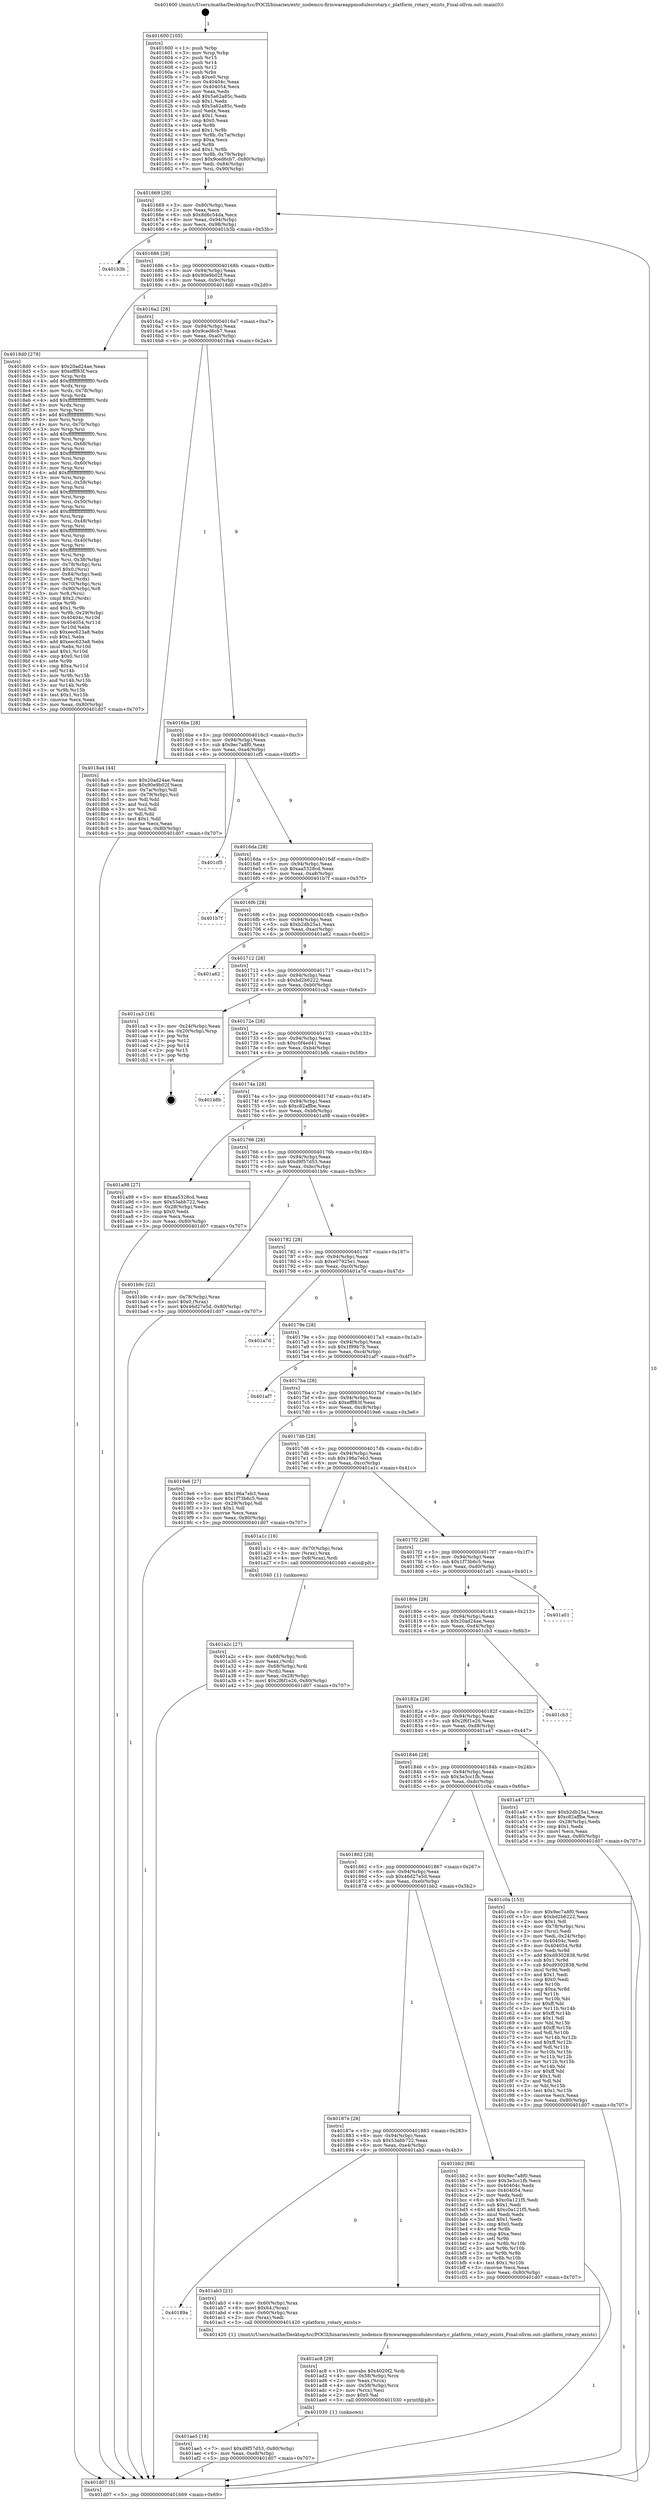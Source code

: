 digraph "0x401600" {
  label = "0x401600 (/mnt/c/Users/mathe/Desktop/tcc/POCII/binaries/extr_nodemcu-firmwareappmodulesrotary.c_platform_rotary_exists_Final-ollvm.out::main(0))"
  labelloc = "t"
  node[shape=record]

  Entry [label="",width=0.3,height=0.3,shape=circle,fillcolor=black,style=filled]
  "0x401669" [label="{
     0x401669 [29]\l
     | [instrs]\l
     &nbsp;&nbsp;0x401669 \<+3\>: mov -0x80(%rbp),%eax\l
     &nbsp;&nbsp;0x40166c \<+2\>: mov %eax,%ecx\l
     &nbsp;&nbsp;0x40166e \<+6\>: sub $0x8d6c54da,%ecx\l
     &nbsp;&nbsp;0x401674 \<+6\>: mov %eax,-0x94(%rbp)\l
     &nbsp;&nbsp;0x40167a \<+6\>: mov %ecx,-0x98(%rbp)\l
     &nbsp;&nbsp;0x401680 \<+6\>: je 0000000000401b3b \<main+0x53b\>\l
  }"]
  "0x401b3b" [label="{
     0x401b3b\l
  }", style=dashed]
  "0x401686" [label="{
     0x401686 [28]\l
     | [instrs]\l
     &nbsp;&nbsp;0x401686 \<+5\>: jmp 000000000040168b \<main+0x8b\>\l
     &nbsp;&nbsp;0x40168b \<+6\>: mov -0x94(%rbp),%eax\l
     &nbsp;&nbsp;0x401691 \<+5\>: sub $0x90e9b02f,%eax\l
     &nbsp;&nbsp;0x401696 \<+6\>: mov %eax,-0x9c(%rbp)\l
     &nbsp;&nbsp;0x40169c \<+6\>: je 00000000004018d0 \<main+0x2d0\>\l
  }"]
  Exit [label="",width=0.3,height=0.3,shape=circle,fillcolor=black,style=filled,peripheries=2]
  "0x4018d0" [label="{
     0x4018d0 [278]\l
     | [instrs]\l
     &nbsp;&nbsp;0x4018d0 \<+5\>: mov $0x20ad24ae,%eax\l
     &nbsp;&nbsp;0x4018d5 \<+5\>: mov $0xefff83f,%ecx\l
     &nbsp;&nbsp;0x4018da \<+3\>: mov %rsp,%rdx\l
     &nbsp;&nbsp;0x4018dd \<+4\>: add $0xfffffffffffffff0,%rdx\l
     &nbsp;&nbsp;0x4018e1 \<+3\>: mov %rdx,%rsp\l
     &nbsp;&nbsp;0x4018e4 \<+4\>: mov %rdx,-0x78(%rbp)\l
     &nbsp;&nbsp;0x4018e8 \<+3\>: mov %rsp,%rdx\l
     &nbsp;&nbsp;0x4018eb \<+4\>: add $0xfffffffffffffff0,%rdx\l
     &nbsp;&nbsp;0x4018ef \<+3\>: mov %rdx,%rsp\l
     &nbsp;&nbsp;0x4018f2 \<+3\>: mov %rsp,%rsi\l
     &nbsp;&nbsp;0x4018f5 \<+4\>: add $0xfffffffffffffff0,%rsi\l
     &nbsp;&nbsp;0x4018f9 \<+3\>: mov %rsi,%rsp\l
     &nbsp;&nbsp;0x4018fc \<+4\>: mov %rsi,-0x70(%rbp)\l
     &nbsp;&nbsp;0x401900 \<+3\>: mov %rsp,%rsi\l
     &nbsp;&nbsp;0x401903 \<+4\>: add $0xfffffffffffffff0,%rsi\l
     &nbsp;&nbsp;0x401907 \<+3\>: mov %rsi,%rsp\l
     &nbsp;&nbsp;0x40190a \<+4\>: mov %rsi,-0x68(%rbp)\l
     &nbsp;&nbsp;0x40190e \<+3\>: mov %rsp,%rsi\l
     &nbsp;&nbsp;0x401911 \<+4\>: add $0xfffffffffffffff0,%rsi\l
     &nbsp;&nbsp;0x401915 \<+3\>: mov %rsi,%rsp\l
     &nbsp;&nbsp;0x401918 \<+4\>: mov %rsi,-0x60(%rbp)\l
     &nbsp;&nbsp;0x40191c \<+3\>: mov %rsp,%rsi\l
     &nbsp;&nbsp;0x40191f \<+4\>: add $0xfffffffffffffff0,%rsi\l
     &nbsp;&nbsp;0x401923 \<+3\>: mov %rsi,%rsp\l
     &nbsp;&nbsp;0x401926 \<+4\>: mov %rsi,-0x58(%rbp)\l
     &nbsp;&nbsp;0x40192a \<+3\>: mov %rsp,%rsi\l
     &nbsp;&nbsp;0x40192d \<+4\>: add $0xfffffffffffffff0,%rsi\l
     &nbsp;&nbsp;0x401931 \<+3\>: mov %rsi,%rsp\l
     &nbsp;&nbsp;0x401934 \<+4\>: mov %rsi,-0x50(%rbp)\l
     &nbsp;&nbsp;0x401938 \<+3\>: mov %rsp,%rsi\l
     &nbsp;&nbsp;0x40193b \<+4\>: add $0xfffffffffffffff0,%rsi\l
     &nbsp;&nbsp;0x40193f \<+3\>: mov %rsi,%rsp\l
     &nbsp;&nbsp;0x401942 \<+4\>: mov %rsi,-0x48(%rbp)\l
     &nbsp;&nbsp;0x401946 \<+3\>: mov %rsp,%rsi\l
     &nbsp;&nbsp;0x401949 \<+4\>: add $0xfffffffffffffff0,%rsi\l
     &nbsp;&nbsp;0x40194d \<+3\>: mov %rsi,%rsp\l
     &nbsp;&nbsp;0x401950 \<+4\>: mov %rsi,-0x40(%rbp)\l
     &nbsp;&nbsp;0x401954 \<+3\>: mov %rsp,%rsi\l
     &nbsp;&nbsp;0x401957 \<+4\>: add $0xfffffffffffffff0,%rsi\l
     &nbsp;&nbsp;0x40195b \<+3\>: mov %rsi,%rsp\l
     &nbsp;&nbsp;0x40195e \<+4\>: mov %rsi,-0x38(%rbp)\l
     &nbsp;&nbsp;0x401962 \<+4\>: mov -0x78(%rbp),%rsi\l
     &nbsp;&nbsp;0x401966 \<+6\>: movl $0x0,(%rsi)\l
     &nbsp;&nbsp;0x40196c \<+6\>: mov -0x84(%rbp),%edi\l
     &nbsp;&nbsp;0x401972 \<+2\>: mov %edi,(%rdx)\l
     &nbsp;&nbsp;0x401974 \<+4\>: mov -0x70(%rbp),%rsi\l
     &nbsp;&nbsp;0x401978 \<+7\>: mov -0x90(%rbp),%r8\l
     &nbsp;&nbsp;0x40197f \<+3\>: mov %r8,(%rsi)\l
     &nbsp;&nbsp;0x401982 \<+3\>: cmpl $0x2,(%rdx)\l
     &nbsp;&nbsp;0x401985 \<+4\>: setne %r9b\l
     &nbsp;&nbsp;0x401989 \<+4\>: and $0x1,%r9b\l
     &nbsp;&nbsp;0x40198d \<+4\>: mov %r9b,-0x29(%rbp)\l
     &nbsp;&nbsp;0x401991 \<+8\>: mov 0x40404c,%r10d\l
     &nbsp;&nbsp;0x401999 \<+8\>: mov 0x404054,%r11d\l
     &nbsp;&nbsp;0x4019a1 \<+3\>: mov %r10d,%ebx\l
     &nbsp;&nbsp;0x4019a4 \<+6\>: sub $0xeec623a8,%ebx\l
     &nbsp;&nbsp;0x4019aa \<+3\>: sub $0x1,%ebx\l
     &nbsp;&nbsp;0x4019ad \<+6\>: add $0xeec623a8,%ebx\l
     &nbsp;&nbsp;0x4019b3 \<+4\>: imul %ebx,%r10d\l
     &nbsp;&nbsp;0x4019b7 \<+4\>: and $0x1,%r10d\l
     &nbsp;&nbsp;0x4019bb \<+4\>: cmp $0x0,%r10d\l
     &nbsp;&nbsp;0x4019bf \<+4\>: sete %r9b\l
     &nbsp;&nbsp;0x4019c3 \<+4\>: cmp $0xa,%r11d\l
     &nbsp;&nbsp;0x4019c7 \<+4\>: setl %r14b\l
     &nbsp;&nbsp;0x4019cb \<+3\>: mov %r9b,%r15b\l
     &nbsp;&nbsp;0x4019ce \<+3\>: and %r14b,%r15b\l
     &nbsp;&nbsp;0x4019d1 \<+3\>: xor %r14b,%r9b\l
     &nbsp;&nbsp;0x4019d4 \<+3\>: or %r9b,%r15b\l
     &nbsp;&nbsp;0x4019d7 \<+4\>: test $0x1,%r15b\l
     &nbsp;&nbsp;0x4019db \<+3\>: cmovne %ecx,%eax\l
     &nbsp;&nbsp;0x4019de \<+3\>: mov %eax,-0x80(%rbp)\l
     &nbsp;&nbsp;0x4019e1 \<+5\>: jmp 0000000000401d07 \<main+0x707\>\l
  }"]
  "0x4016a2" [label="{
     0x4016a2 [28]\l
     | [instrs]\l
     &nbsp;&nbsp;0x4016a2 \<+5\>: jmp 00000000004016a7 \<main+0xa7\>\l
     &nbsp;&nbsp;0x4016a7 \<+6\>: mov -0x94(%rbp),%eax\l
     &nbsp;&nbsp;0x4016ad \<+5\>: sub $0x9ced6cb7,%eax\l
     &nbsp;&nbsp;0x4016b2 \<+6\>: mov %eax,-0xa0(%rbp)\l
     &nbsp;&nbsp;0x4016b8 \<+6\>: je 00000000004018a4 \<main+0x2a4\>\l
  }"]
  "0x401ae5" [label="{
     0x401ae5 [18]\l
     | [instrs]\l
     &nbsp;&nbsp;0x401ae5 \<+7\>: movl $0xd9f57d53,-0x80(%rbp)\l
     &nbsp;&nbsp;0x401aec \<+6\>: mov %eax,-0xe8(%rbp)\l
     &nbsp;&nbsp;0x401af2 \<+5\>: jmp 0000000000401d07 \<main+0x707\>\l
  }"]
  "0x4018a4" [label="{
     0x4018a4 [44]\l
     | [instrs]\l
     &nbsp;&nbsp;0x4018a4 \<+5\>: mov $0x20ad24ae,%eax\l
     &nbsp;&nbsp;0x4018a9 \<+5\>: mov $0x90e9b02f,%ecx\l
     &nbsp;&nbsp;0x4018ae \<+3\>: mov -0x7a(%rbp),%dl\l
     &nbsp;&nbsp;0x4018b1 \<+4\>: mov -0x79(%rbp),%sil\l
     &nbsp;&nbsp;0x4018b5 \<+3\>: mov %dl,%dil\l
     &nbsp;&nbsp;0x4018b8 \<+3\>: and %sil,%dil\l
     &nbsp;&nbsp;0x4018bb \<+3\>: xor %sil,%dl\l
     &nbsp;&nbsp;0x4018be \<+3\>: or %dl,%dil\l
     &nbsp;&nbsp;0x4018c1 \<+4\>: test $0x1,%dil\l
     &nbsp;&nbsp;0x4018c5 \<+3\>: cmovne %ecx,%eax\l
     &nbsp;&nbsp;0x4018c8 \<+3\>: mov %eax,-0x80(%rbp)\l
     &nbsp;&nbsp;0x4018cb \<+5\>: jmp 0000000000401d07 \<main+0x707\>\l
  }"]
  "0x4016be" [label="{
     0x4016be [28]\l
     | [instrs]\l
     &nbsp;&nbsp;0x4016be \<+5\>: jmp 00000000004016c3 \<main+0xc3\>\l
     &nbsp;&nbsp;0x4016c3 \<+6\>: mov -0x94(%rbp),%eax\l
     &nbsp;&nbsp;0x4016c9 \<+5\>: sub $0x9ec7a8f0,%eax\l
     &nbsp;&nbsp;0x4016ce \<+6\>: mov %eax,-0xa4(%rbp)\l
     &nbsp;&nbsp;0x4016d4 \<+6\>: je 0000000000401cf5 \<main+0x6f5\>\l
  }"]
  "0x401d07" [label="{
     0x401d07 [5]\l
     | [instrs]\l
     &nbsp;&nbsp;0x401d07 \<+5\>: jmp 0000000000401669 \<main+0x69\>\l
  }"]
  "0x401600" [label="{
     0x401600 [105]\l
     | [instrs]\l
     &nbsp;&nbsp;0x401600 \<+1\>: push %rbp\l
     &nbsp;&nbsp;0x401601 \<+3\>: mov %rsp,%rbp\l
     &nbsp;&nbsp;0x401604 \<+2\>: push %r15\l
     &nbsp;&nbsp;0x401606 \<+2\>: push %r14\l
     &nbsp;&nbsp;0x401608 \<+2\>: push %r12\l
     &nbsp;&nbsp;0x40160a \<+1\>: push %rbx\l
     &nbsp;&nbsp;0x40160b \<+7\>: sub $0xe0,%rsp\l
     &nbsp;&nbsp;0x401612 \<+7\>: mov 0x40404c,%eax\l
     &nbsp;&nbsp;0x401619 \<+7\>: mov 0x404054,%ecx\l
     &nbsp;&nbsp;0x401620 \<+2\>: mov %eax,%edx\l
     &nbsp;&nbsp;0x401622 \<+6\>: add $0x5a62a85c,%edx\l
     &nbsp;&nbsp;0x401628 \<+3\>: sub $0x1,%edx\l
     &nbsp;&nbsp;0x40162b \<+6\>: sub $0x5a62a85c,%edx\l
     &nbsp;&nbsp;0x401631 \<+3\>: imul %edx,%eax\l
     &nbsp;&nbsp;0x401634 \<+3\>: and $0x1,%eax\l
     &nbsp;&nbsp;0x401637 \<+3\>: cmp $0x0,%eax\l
     &nbsp;&nbsp;0x40163a \<+4\>: sete %r8b\l
     &nbsp;&nbsp;0x40163e \<+4\>: and $0x1,%r8b\l
     &nbsp;&nbsp;0x401642 \<+4\>: mov %r8b,-0x7a(%rbp)\l
     &nbsp;&nbsp;0x401646 \<+3\>: cmp $0xa,%ecx\l
     &nbsp;&nbsp;0x401649 \<+4\>: setl %r8b\l
     &nbsp;&nbsp;0x40164d \<+4\>: and $0x1,%r8b\l
     &nbsp;&nbsp;0x401651 \<+4\>: mov %r8b,-0x79(%rbp)\l
     &nbsp;&nbsp;0x401655 \<+7\>: movl $0x9ced6cb7,-0x80(%rbp)\l
     &nbsp;&nbsp;0x40165c \<+6\>: mov %edi,-0x84(%rbp)\l
     &nbsp;&nbsp;0x401662 \<+7\>: mov %rsi,-0x90(%rbp)\l
  }"]
  "0x401ac8" [label="{
     0x401ac8 [29]\l
     | [instrs]\l
     &nbsp;&nbsp;0x401ac8 \<+10\>: movabs $0x4020f2,%rdi\l
     &nbsp;&nbsp;0x401ad2 \<+4\>: mov -0x58(%rbp),%rcx\l
     &nbsp;&nbsp;0x401ad6 \<+2\>: mov %eax,(%rcx)\l
     &nbsp;&nbsp;0x401ad8 \<+4\>: mov -0x58(%rbp),%rcx\l
     &nbsp;&nbsp;0x401adc \<+2\>: mov (%rcx),%esi\l
     &nbsp;&nbsp;0x401ade \<+2\>: mov $0x0,%al\l
     &nbsp;&nbsp;0x401ae0 \<+5\>: call 0000000000401030 \<printf@plt\>\l
     | [calls]\l
     &nbsp;&nbsp;0x401030 \{1\} (unknown)\l
  }"]
  "0x40189a" [label="{
     0x40189a\l
  }", style=dashed]
  "0x401cf5" [label="{
     0x401cf5\l
  }", style=dashed]
  "0x4016da" [label="{
     0x4016da [28]\l
     | [instrs]\l
     &nbsp;&nbsp;0x4016da \<+5\>: jmp 00000000004016df \<main+0xdf\>\l
     &nbsp;&nbsp;0x4016df \<+6\>: mov -0x94(%rbp),%eax\l
     &nbsp;&nbsp;0x4016e5 \<+5\>: sub $0xaa5328cd,%eax\l
     &nbsp;&nbsp;0x4016ea \<+6\>: mov %eax,-0xa8(%rbp)\l
     &nbsp;&nbsp;0x4016f0 \<+6\>: je 0000000000401b7f \<main+0x57f\>\l
  }"]
  "0x401ab3" [label="{
     0x401ab3 [21]\l
     | [instrs]\l
     &nbsp;&nbsp;0x401ab3 \<+4\>: mov -0x60(%rbp),%rax\l
     &nbsp;&nbsp;0x401ab7 \<+6\>: movl $0x64,(%rax)\l
     &nbsp;&nbsp;0x401abd \<+4\>: mov -0x60(%rbp),%rax\l
     &nbsp;&nbsp;0x401ac1 \<+2\>: mov (%rax),%edi\l
     &nbsp;&nbsp;0x401ac3 \<+5\>: call 0000000000401420 \<platform_rotary_exists\>\l
     | [calls]\l
     &nbsp;&nbsp;0x401420 \{1\} (/mnt/c/Users/mathe/Desktop/tcc/POCII/binaries/extr_nodemcu-firmwareappmodulesrotary.c_platform_rotary_exists_Final-ollvm.out::platform_rotary_exists)\l
  }"]
  "0x401b7f" [label="{
     0x401b7f\l
  }", style=dashed]
  "0x4016f6" [label="{
     0x4016f6 [28]\l
     | [instrs]\l
     &nbsp;&nbsp;0x4016f6 \<+5\>: jmp 00000000004016fb \<main+0xfb\>\l
     &nbsp;&nbsp;0x4016fb \<+6\>: mov -0x94(%rbp),%eax\l
     &nbsp;&nbsp;0x401701 \<+5\>: sub $0xb2db25a1,%eax\l
     &nbsp;&nbsp;0x401706 \<+6\>: mov %eax,-0xac(%rbp)\l
     &nbsp;&nbsp;0x40170c \<+6\>: je 0000000000401a62 \<main+0x462\>\l
  }"]
  "0x40187e" [label="{
     0x40187e [28]\l
     | [instrs]\l
     &nbsp;&nbsp;0x40187e \<+5\>: jmp 0000000000401883 \<main+0x283\>\l
     &nbsp;&nbsp;0x401883 \<+6\>: mov -0x94(%rbp),%eax\l
     &nbsp;&nbsp;0x401889 \<+5\>: sub $0x53abb722,%eax\l
     &nbsp;&nbsp;0x40188e \<+6\>: mov %eax,-0xe4(%rbp)\l
     &nbsp;&nbsp;0x401894 \<+6\>: je 0000000000401ab3 \<main+0x4b3\>\l
  }"]
  "0x401a62" [label="{
     0x401a62\l
  }", style=dashed]
  "0x401712" [label="{
     0x401712 [28]\l
     | [instrs]\l
     &nbsp;&nbsp;0x401712 \<+5\>: jmp 0000000000401717 \<main+0x117\>\l
     &nbsp;&nbsp;0x401717 \<+6\>: mov -0x94(%rbp),%eax\l
     &nbsp;&nbsp;0x40171d \<+5\>: sub $0xbd2b6222,%eax\l
     &nbsp;&nbsp;0x401722 \<+6\>: mov %eax,-0xb0(%rbp)\l
     &nbsp;&nbsp;0x401728 \<+6\>: je 0000000000401ca3 \<main+0x6a3\>\l
  }"]
  "0x401bb2" [label="{
     0x401bb2 [88]\l
     | [instrs]\l
     &nbsp;&nbsp;0x401bb2 \<+5\>: mov $0x9ec7a8f0,%eax\l
     &nbsp;&nbsp;0x401bb7 \<+5\>: mov $0x3e3cc1fb,%ecx\l
     &nbsp;&nbsp;0x401bbc \<+7\>: mov 0x40404c,%edx\l
     &nbsp;&nbsp;0x401bc3 \<+7\>: mov 0x404054,%esi\l
     &nbsp;&nbsp;0x401bca \<+2\>: mov %edx,%edi\l
     &nbsp;&nbsp;0x401bcc \<+6\>: sub $0xc0a121f5,%edi\l
     &nbsp;&nbsp;0x401bd2 \<+3\>: sub $0x1,%edi\l
     &nbsp;&nbsp;0x401bd5 \<+6\>: add $0xc0a121f5,%edi\l
     &nbsp;&nbsp;0x401bdb \<+3\>: imul %edi,%edx\l
     &nbsp;&nbsp;0x401bde \<+3\>: and $0x1,%edx\l
     &nbsp;&nbsp;0x401be1 \<+3\>: cmp $0x0,%edx\l
     &nbsp;&nbsp;0x401be4 \<+4\>: sete %r8b\l
     &nbsp;&nbsp;0x401be8 \<+3\>: cmp $0xa,%esi\l
     &nbsp;&nbsp;0x401beb \<+4\>: setl %r9b\l
     &nbsp;&nbsp;0x401bef \<+3\>: mov %r8b,%r10b\l
     &nbsp;&nbsp;0x401bf2 \<+3\>: and %r9b,%r10b\l
     &nbsp;&nbsp;0x401bf5 \<+3\>: xor %r9b,%r8b\l
     &nbsp;&nbsp;0x401bf8 \<+3\>: or %r8b,%r10b\l
     &nbsp;&nbsp;0x401bfb \<+4\>: test $0x1,%r10b\l
     &nbsp;&nbsp;0x401bff \<+3\>: cmovne %ecx,%eax\l
     &nbsp;&nbsp;0x401c02 \<+3\>: mov %eax,-0x80(%rbp)\l
     &nbsp;&nbsp;0x401c05 \<+5\>: jmp 0000000000401d07 \<main+0x707\>\l
  }"]
  "0x401ca3" [label="{
     0x401ca3 [16]\l
     | [instrs]\l
     &nbsp;&nbsp;0x401ca3 \<+3\>: mov -0x24(%rbp),%eax\l
     &nbsp;&nbsp;0x401ca6 \<+4\>: lea -0x20(%rbp),%rsp\l
     &nbsp;&nbsp;0x401caa \<+1\>: pop %rbx\l
     &nbsp;&nbsp;0x401cab \<+2\>: pop %r12\l
     &nbsp;&nbsp;0x401cad \<+2\>: pop %r14\l
     &nbsp;&nbsp;0x401caf \<+2\>: pop %r15\l
     &nbsp;&nbsp;0x401cb1 \<+1\>: pop %rbp\l
     &nbsp;&nbsp;0x401cb2 \<+1\>: ret\l
  }"]
  "0x40172e" [label="{
     0x40172e [28]\l
     | [instrs]\l
     &nbsp;&nbsp;0x40172e \<+5\>: jmp 0000000000401733 \<main+0x133\>\l
     &nbsp;&nbsp;0x401733 \<+6\>: mov -0x94(%rbp),%eax\l
     &nbsp;&nbsp;0x401739 \<+5\>: sub $0xc0f4ed41,%eax\l
     &nbsp;&nbsp;0x40173e \<+6\>: mov %eax,-0xb4(%rbp)\l
     &nbsp;&nbsp;0x401744 \<+6\>: je 0000000000401b8b \<main+0x58b\>\l
  }"]
  "0x401862" [label="{
     0x401862 [28]\l
     | [instrs]\l
     &nbsp;&nbsp;0x401862 \<+5\>: jmp 0000000000401867 \<main+0x267\>\l
     &nbsp;&nbsp;0x401867 \<+6\>: mov -0x94(%rbp),%eax\l
     &nbsp;&nbsp;0x40186d \<+5\>: sub $0x46d27e5d,%eax\l
     &nbsp;&nbsp;0x401872 \<+6\>: mov %eax,-0xe0(%rbp)\l
     &nbsp;&nbsp;0x401878 \<+6\>: je 0000000000401bb2 \<main+0x5b2\>\l
  }"]
  "0x401b8b" [label="{
     0x401b8b\l
  }", style=dashed]
  "0x40174a" [label="{
     0x40174a [28]\l
     | [instrs]\l
     &nbsp;&nbsp;0x40174a \<+5\>: jmp 000000000040174f \<main+0x14f\>\l
     &nbsp;&nbsp;0x40174f \<+6\>: mov -0x94(%rbp),%eax\l
     &nbsp;&nbsp;0x401755 \<+5\>: sub $0xc82affbe,%eax\l
     &nbsp;&nbsp;0x40175a \<+6\>: mov %eax,-0xb8(%rbp)\l
     &nbsp;&nbsp;0x401760 \<+6\>: je 0000000000401a98 \<main+0x498\>\l
  }"]
  "0x401c0a" [label="{
     0x401c0a [153]\l
     | [instrs]\l
     &nbsp;&nbsp;0x401c0a \<+5\>: mov $0x9ec7a8f0,%eax\l
     &nbsp;&nbsp;0x401c0f \<+5\>: mov $0xbd2b6222,%ecx\l
     &nbsp;&nbsp;0x401c14 \<+2\>: mov $0x1,%dl\l
     &nbsp;&nbsp;0x401c16 \<+4\>: mov -0x78(%rbp),%rsi\l
     &nbsp;&nbsp;0x401c1a \<+2\>: mov (%rsi),%edi\l
     &nbsp;&nbsp;0x401c1c \<+3\>: mov %edi,-0x24(%rbp)\l
     &nbsp;&nbsp;0x401c1f \<+7\>: mov 0x40404c,%edi\l
     &nbsp;&nbsp;0x401c26 \<+8\>: mov 0x404054,%r8d\l
     &nbsp;&nbsp;0x401c2e \<+3\>: mov %edi,%r9d\l
     &nbsp;&nbsp;0x401c31 \<+7\>: add $0xd9302838,%r9d\l
     &nbsp;&nbsp;0x401c38 \<+4\>: sub $0x1,%r9d\l
     &nbsp;&nbsp;0x401c3c \<+7\>: sub $0xd9302838,%r9d\l
     &nbsp;&nbsp;0x401c43 \<+4\>: imul %r9d,%edi\l
     &nbsp;&nbsp;0x401c47 \<+3\>: and $0x1,%edi\l
     &nbsp;&nbsp;0x401c4a \<+3\>: cmp $0x0,%edi\l
     &nbsp;&nbsp;0x401c4d \<+4\>: sete %r10b\l
     &nbsp;&nbsp;0x401c51 \<+4\>: cmp $0xa,%r8d\l
     &nbsp;&nbsp;0x401c55 \<+4\>: setl %r11b\l
     &nbsp;&nbsp;0x401c59 \<+3\>: mov %r10b,%bl\l
     &nbsp;&nbsp;0x401c5c \<+3\>: xor $0xff,%bl\l
     &nbsp;&nbsp;0x401c5f \<+3\>: mov %r11b,%r14b\l
     &nbsp;&nbsp;0x401c62 \<+4\>: xor $0xff,%r14b\l
     &nbsp;&nbsp;0x401c66 \<+3\>: xor $0x1,%dl\l
     &nbsp;&nbsp;0x401c69 \<+3\>: mov %bl,%r15b\l
     &nbsp;&nbsp;0x401c6c \<+4\>: and $0xff,%r15b\l
     &nbsp;&nbsp;0x401c70 \<+3\>: and %dl,%r10b\l
     &nbsp;&nbsp;0x401c73 \<+3\>: mov %r14b,%r12b\l
     &nbsp;&nbsp;0x401c76 \<+4\>: and $0xff,%r12b\l
     &nbsp;&nbsp;0x401c7a \<+3\>: and %dl,%r11b\l
     &nbsp;&nbsp;0x401c7d \<+3\>: or %r10b,%r15b\l
     &nbsp;&nbsp;0x401c80 \<+3\>: or %r11b,%r12b\l
     &nbsp;&nbsp;0x401c83 \<+3\>: xor %r12b,%r15b\l
     &nbsp;&nbsp;0x401c86 \<+3\>: or %r14b,%bl\l
     &nbsp;&nbsp;0x401c89 \<+3\>: xor $0xff,%bl\l
     &nbsp;&nbsp;0x401c8c \<+3\>: or $0x1,%dl\l
     &nbsp;&nbsp;0x401c8f \<+2\>: and %dl,%bl\l
     &nbsp;&nbsp;0x401c91 \<+3\>: or %bl,%r15b\l
     &nbsp;&nbsp;0x401c94 \<+4\>: test $0x1,%r15b\l
     &nbsp;&nbsp;0x401c98 \<+3\>: cmovne %ecx,%eax\l
     &nbsp;&nbsp;0x401c9b \<+3\>: mov %eax,-0x80(%rbp)\l
     &nbsp;&nbsp;0x401c9e \<+5\>: jmp 0000000000401d07 \<main+0x707\>\l
  }"]
  "0x401a98" [label="{
     0x401a98 [27]\l
     | [instrs]\l
     &nbsp;&nbsp;0x401a98 \<+5\>: mov $0xaa5328cd,%eax\l
     &nbsp;&nbsp;0x401a9d \<+5\>: mov $0x53abb722,%ecx\l
     &nbsp;&nbsp;0x401aa2 \<+3\>: mov -0x28(%rbp),%edx\l
     &nbsp;&nbsp;0x401aa5 \<+3\>: cmp $0x0,%edx\l
     &nbsp;&nbsp;0x401aa8 \<+3\>: cmove %ecx,%eax\l
     &nbsp;&nbsp;0x401aab \<+3\>: mov %eax,-0x80(%rbp)\l
     &nbsp;&nbsp;0x401aae \<+5\>: jmp 0000000000401d07 \<main+0x707\>\l
  }"]
  "0x401766" [label="{
     0x401766 [28]\l
     | [instrs]\l
     &nbsp;&nbsp;0x401766 \<+5\>: jmp 000000000040176b \<main+0x16b\>\l
     &nbsp;&nbsp;0x40176b \<+6\>: mov -0x94(%rbp),%eax\l
     &nbsp;&nbsp;0x401771 \<+5\>: sub $0xd9f57d53,%eax\l
     &nbsp;&nbsp;0x401776 \<+6\>: mov %eax,-0xbc(%rbp)\l
     &nbsp;&nbsp;0x40177c \<+6\>: je 0000000000401b9c \<main+0x59c\>\l
  }"]
  "0x401846" [label="{
     0x401846 [28]\l
     | [instrs]\l
     &nbsp;&nbsp;0x401846 \<+5\>: jmp 000000000040184b \<main+0x24b\>\l
     &nbsp;&nbsp;0x40184b \<+6\>: mov -0x94(%rbp),%eax\l
     &nbsp;&nbsp;0x401851 \<+5\>: sub $0x3e3cc1fb,%eax\l
     &nbsp;&nbsp;0x401856 \<+6\>: mov %eax,-0xdc(%rbp)\l
     &nbsp;&nbsp;0x40185c \<+6\>: je 0000000000401c0a \<main+0x60a\>\l
  }"]
  "0x401b9c" [label="{
     0x401b9c [22]\l
     | [instrs]\l
     &nbsp;&nbsp;0x401b9c \<+4\>: mov -0x78(%rbp),%rax\l
     &nbsp;&nbsp;0x401ba0 \<+6\>: movl $0x0,(%rax)\l
     &nbsp;&nbsp;0x401ba6 \<+7\>: movl $0x46d27e5d,-0x80(%rbp)\l
     &nbsp;&nbsp;0x401bad \<+5\>: jmp 0000000000401d07 \<main+0x707\>\l
  }"]
  "0x401782" [label="{
     0x401782 [28]\l
     | [instrs]\l
     &nbsp;&nbsp;0x401782 \<+5\>: jmp 0000000000401787 \<main+0x187\>\l
     &nbsp;&nbsp;0x401787 \<+6\>: mov -0x94(%rbp),%eax\l
     &nbsp;&nbsp;0x40178d \<+5\>: sub $0xe07925e1,%eax\l
     &nbsp;&nbsp;0x401792 \<+6\>: mov %eax,-0xc0(%rbp)\l
     &nbsp;&nbsp;0x401798 \<+6\>: je 0000000000401a7d \<main+0x47d\>\l
  }"]
  "0x401a47" [label="{
     0x401a47 [27]\l
     | [instrs]\l
     &nbsp;&nbsp;0x401a47 \<+5\>: mov $0xb2db25a1,%eax\l
     &nbsp;&nbsp;0x401a4c \<+5\>: mov $0xc82affbe,%ecx\l
     &nbsp;&nbsp;0x401a51 \<+3\>: mov -0x28(%rbp),%edx\l
     &nbsp;&nbsp;0x401a54 \<+3\>: cmp $0x1,%edx\l
     &nbsp;&nbsp;0x401a57 \<+3\>: cmovl %ecx,%eax\l
     &nbsp;&nbsp;0x401a5a \<+3\>: mov %eax,-0x80(%rbp)\l
     &nbsp;&nbsp;0x401a5d \<+5\>: jmp 0000000000401d07 \<main+0x707\>\l
  }"]
  "0x401a7d" [label="{
     0x401a7d\l
  }", style=dashed]
  "0x40179e" [label="{
     0x40179e [28]\l
     | [instrs]\l
     &nbsp;&nbsp;0x40179e \<+5\>: jmp 00000000004017a3 \<main+0x1a3\>\l
     &nbsp;&nbsp;0x4017a3 \<+6\>: mov -0x94(%rbp),%eax\l
     &nbsp;&nbsp;0x4017a9 \<+5\>: sub $0x1f99b7b,%eax\l
     &nbsp;&nbsp;0x4017ae \<+6\>: mov %eax,-0xc4(%rbp)\l
     &nbsp;&nbsp;0x4017b4 \<+6\>: je 0000000000401af7 \<main+0x4f7\>\l
  }"]
  "0x40182a" [label="{
     0x40182a [28]\l
     | [instrs]\l
     &nbsp;&nbsp;0x40182a \<+5\>: jmp 000000000040182f \<main+0x22f\>\l
     &nbsp;&nbsp;0x40182f \<+6\>: mov -0x94(%rbp),%eax\l
     &nbsp;&nbsp;0x401835 \<+5\>: sub $0x2f6f1e26,%eax\l
     &nbsp;&nbsp;0x40183a \<+6\>: mov %eax,-0xd8(%rbp)\l
     &nbsp;&nbsp;0x401840 \<+6\>: je 0000000000401a47 \<main+0x447\>\l
  }"]
  "0x401af7" [label="{
     0x401af7\l
  }", style=dashed]
  "0x4017ba" [label="{
     0x4017ba [28]\l
     | [instrs]\l
     &nbsp;&nbsp;0x4017ba \<+5\>: jmp 00000000004017bf \<main+0x1bf\>\l
     &nbsp;&nbsp;0x4017bf \<+6\>: mov -0x94(%rbp),%eax\l
     &nbsp;&nbsp;0x4017c5 \<+5\>: sub $0xefff83f,%eax\l
     &nbsp;&nbsp;0x4017ca \<+6\>: mov %eax,-0xc8(%rbp)\l
     &nbsp;&nbsp;0x4017d0 \<+6\>: je 00000000004019e6 \<main+0x3e6\>\l
  }"]
  "0x401cb3" [label="{
     0x401cb3\l
  }", style=dashed]
  "0x4019e6" [label="{
     0x4019e6 [27]\l
     | [instrs]\l
     &nbsp;&nbsp;0x4019e6 \<+5\>: mov $0x196a7eb3,%eax\l
     &nbsp;&nbsp;0x4019eb \<+5\>: mov $0x1f73b6c5,%ecx\l
     &nbsp;&nbsp;0x4019f0 \<+3\>: mov -0x29(%rbp),%dl\l
     &nbsp;&nbsp;0x4019f3 \<+3\>: test $0x1,%dl\l
     &nbsp;&nbsp;0x4019f6 \<+3\>: cmovne %ecx,%eax\l
     &nbsp;&nbsp;0x4019f9 \<+3\>: mov %eax,-0x80(%rbp)\l
     &nbsp;&nbsp;0x4019fc \<+5\>: jmp 0000000000401d07 \<main+0x707\>\l
  }"]
  "0x4017d6" [label="{
     0x4017d6 [28]\l
     | [instrs]\l
     &nbsp;&nbsp;0x4017d6 \<+5\>: jmp 00000000004017db \<main+0x1db\>\l
     &nbsp;&nbsp;0x4017db \<+6\>: mov -0x94(%rbp),%eax\l
     &nbsp;&nbsp;0x4017e1 \<+5\>: sub $0x196a7eb3,%eax\l
     &nbsp;&nbsp;0x4017e6 \<+6\>: mov %eax,-0xcc(%rbp)\l
     &nbsp;&nbsp;0x4017ec \<+6\>: je 0000000000401a1c \<main+0x41c\>\l
  }"]
  "0x40180e" [label="{
     0x40180e [28]\l
     | [instrs]\l
     &nbsp;&nbsp;0x40180e \<+5\>: jmp 0000000000401813 \<main+0x213\>\l
     &nbsp;&nbsp;0x401813 \<+6\>: mov -0x94(%rbp),%eax\l
     &nbsp;&nbsp;0x401819 \<+5\>: sub $0x20ad24ae,%eax\l
     &nbsp;&nbsp;0x40181e \<+6\>: mov %eax,-0xd4(%rbp)\l
     &nbsp;&nbsp;0x401824 \<+6\>: je 0000000000401cb3 \<main+0x6b3\>\l
  }"]
  "0x401a1c" [label="{
     0x401a1c [16]\l
     | [instrs]\l
     &nbsp;&nbsp;0x401a1c \<+4\>: mov -0x70(%rbp),%rax\l
     &nbsp;&nbsp;0x401a20 \<+3\>: mov (%rax),%rax\l
     &nbsp;&nbsp;0x401a23 \<+4\>: mov 0x8(%rax),%rdi\l
     &nbsp;&nbsp;0x401a27 \<+5\>: call 0000000000401040 \<atoi@plt\>\l
     | [calls]\l
     &nbsp;&nbsp;0x401040 \{1\} (unknown)\l
  }"]
  "0x4017f2" [label="{
     0x4017f2 [28]\l
     | [instrs]\l
     &nbsp;&nbsp;0x4017f2 \<+5\>: jmp 00000000004017f7 \<main+0x1f7\>\l
     &nbsp;&nbsp;0x4017f7 \<+6\>: mov -0x94(%rbp),%eax\l
     &nbsp;&nbsp;0x4017fd \<+5\>: sub $0x1f73b6c5,%eax\l
     &nbsp;&nbsp;0x401802 \<+6\>: mov %eax,-0xd0(%rbp)\l
     &nbsp;&nbsp;0x401808 \<+6\>: je 0000000000401a01 \<main+0x401\>\l
  }"]
  "0x401a2c" [label="{
     0x401a2c [27]\l
     | [instrs]\l
     &nbsp;&nbsp;0x401a2c \<+4\>: mov -0x68(%rbp),%rdi\l
     &nbsp;&nbsp;0x401a30 \<+2\>: mov %eax,(%rdi)\l
     &nbsp;&nbsp;0x401a32 \<+4\>: mov -0x68(%rbp),%rdi\l
     &nbsp;&nbsp;0x401a36 \<+2\>: mov (%rdi),%eax\l
     &nbsp;&nbsp;0x401a38 \<+3\>: mov %eax,-0x28(%rbp)\l
     &nbsp;&nbsp;0x401a3b \<+7\>: movl $0x2f6f1e26,-0x80(%rbp)\l
     &nbsp;&nbsp;0x401a42 \<+5\>: jmp 0000000000401d07 \<main+0x707\>\l
  }"]
  "0x401a01" [label="{
     0x401a01\l
  }", style=dashed]
  Entry -> "0x401600" [label=" 1"]
  "0x401669" -> "0x401b3b" [label=" 0"]
  "0x401669" -> "0x401686" [label=" 11"]
  "0x401ca3" -> Exit [label=" 1"]
  "0x401686" -> "0x4018d0" [label=" 1"]
  "0x401686" -> "0x4016a2" [label=" 10"]
  "0x401c0a" -> "0x401d07" [label=" 1"]
  "0x4016a2" -> "0x4018a4" [label=" 1"]
  "0x4016a2" -> "0x4016be" [label=" 9"]
  "0x4018a4" -> "0x401d07" [label=" 1"]
  "0x401600" -> "0x401669" [label=" 1"]
  "0x401d07" -> "0x401669" [label=" 10"]
  "0x401bb2" -> "0x401d07" [label=" 1"]
  "0x4018d0" -> "0x401d07" [label=" 1"]
  "0x401b9c" -> "0x401d07" [label=" 1"]
  "0x4016be" -> "0x401cf5" [label=" 0"]
  "0x4016be" -> "0x4016da" [label=" 9"]
  "0x401ae5" -> "0x401d07" [label=" 1"]
  "0x4016da" -> "0x401b7f" [label=" 0"]
  "0x4016da" -> "0x4016f6" [label=" 9"]
  "0x401ac8" -> "0x401ae5" [label=" 1"]
  "0x4016f6" -> "0x401a62" [label=" 0"]
  "0x4016f6" -> "0x401712" [label=" 9"]
  "0x40187e" -> "0x40189a" [label=" 0"]
  "0x401712" -> "0x401ca3" [label=" 1"]
  "0x401712" -> "0x40172e" [label=" 8"]
  "0x40187e" -> "0x401ab3" [label=" 1"]
  "0x40172e" -> "0x401b8b" [label=" 0"]
  "0x40172e" -> "0x40174a" [label=" 8"]
  "0x401862" -> "0x40187e" [label=" 1"]
  "0x40174a" -> "0x401a98" [label=" 1"]
  "0x40174a" -> "0x401766" [label=" 7"]
  "0x401862" -> "0x401bb2" [label=" 1"]
  "0x401766" -> "0x401b9c" [label=" 1"]
  "0x401766" -> "0x401782" [label=" 6"]
  "0x401846" -> "0x401862" [label=" 2"]
  "0x401782" -> "0x401a7d" [label=" 0"]
  "0x401782" -> "0x40179e" [label=" 6"]
  "0x401846" -> "0x401c0a" [label=" 1"]
  "0x40179e" -> "0x401af7" [label=" 0"]
  "0x40179e" -> "0x4017ba" [label=" 6"]
  "0x401a98" -> "0x401d07" [label=" 1"]
  "0x4017ba" -> "0x4019e6" [label=" 1"]
  "0x4017ba" -> "0x4017d6" [label=" 5"]
  "0x4019e6" -> "0x401d07" [label=" 1"]
  "0x401a47" -> "0x401d07" [label=" 1"]
  "0x4017d6" -> "0x401a1c" [label=" 1"]
  "0x4017d6" -> "0x4017f2" [label=" 4"]
  "0x401a1c" -> "0x401a2c" [label=" 1"]
  "0x401a2c" -> "0x401d07" [label=" 1"]
  "0x40182a" -> "0x401a47" [label=" 1"]
  "0x4017f2" -> "0x401a01" [label=" 0"]
  "0x4017f2" -> "0x40180e" [label=" 4"]
  "0x40182a" -> "0x401846" [label=" 3"]
  "0x40180e" -> "0x401cb3" [label=" 0"]
  "0x40180e" -> "0x40182a" [label=" 4"]
  "0x401ab3" -> "0x401ac8" [label=" 1"]
}
